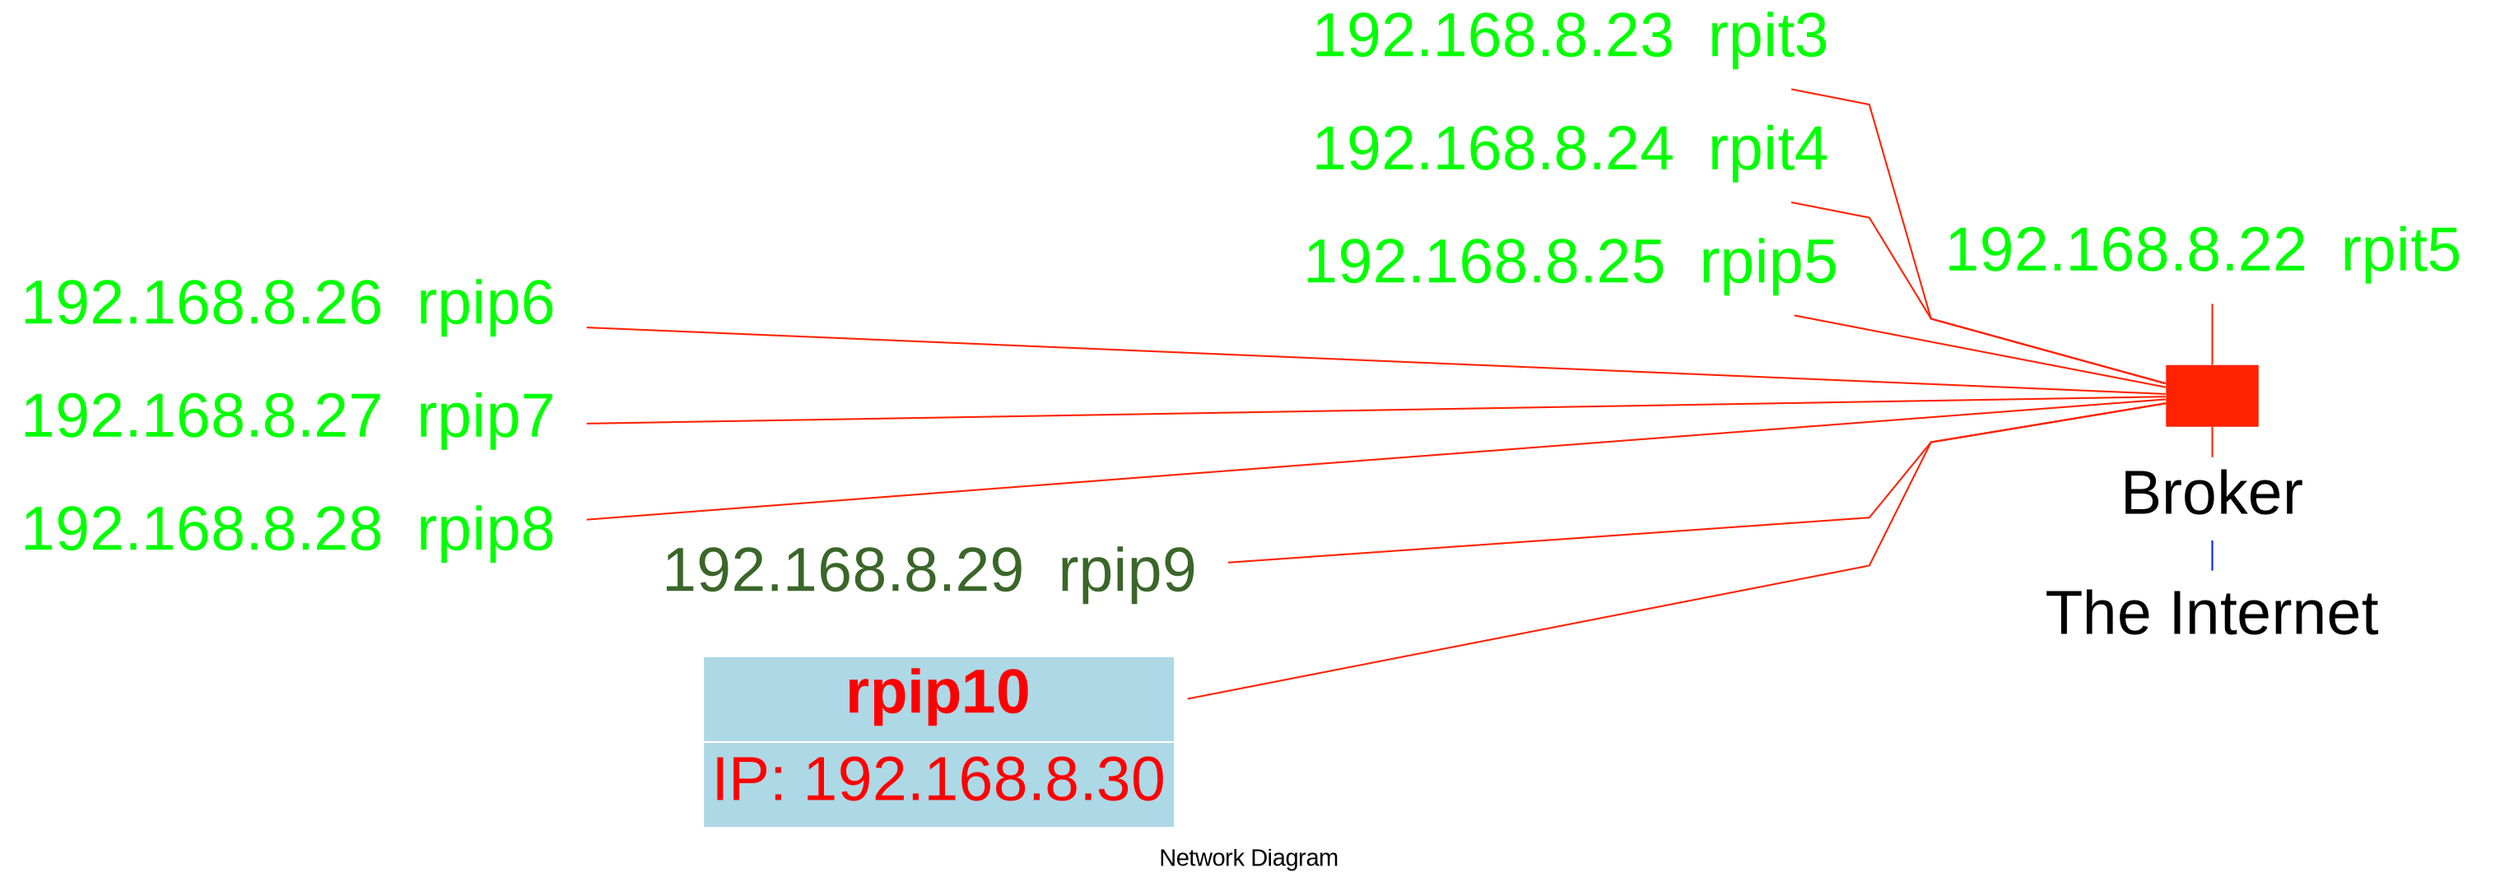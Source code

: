 # -*- graphviz-dot -*-


graph demotopo {


  label="Network Diagram";
  fontname="Arial";
  rankdir=LR;

  node [
    shape=box,
    fontname="Arial",
    fontsize=36,
    style=filled,
    color="#d3edea"
  ];
  splines="compound"
  sep=0.1

  rpit5  [ label="192.168.8.22  rpit5 " shape=box image="img/rpibp.svg" fontcolor=green labelloc=t color="#ffffff"];
  rpit3  [ label="192.168.8.23  rpit3 " shape=box image="img/rpibp.svg" fontcolor=green labelloc=t color="#ffffff"];
  rpit4  [ label="192.168.8.24  rpit4 " shape=box image="img/rpibp.svg" fontcolor=green labelloc=t color="#ffffff"];
  rpip5  [ label="192.168.8.25  rpip5 " shape=box image="img/rpibp.svg" fontcolor=green labelloc=t color="#ffffff"];
  rpip6  [ label="192.168.8.26  rpip6 " shape=box image="img/rpibp.svg" fontcolor=green labelloc=t color="#ffffff"];
  rpip7  [ label="192.168.8.27  rpip7 " shape=box image="img/rpibp.svg" fontcolor=green labelloc=t color="#ffffff"];
  rpip8  [ label="192.168.8.28  rpip8 " shape=box image="img/rpibp.svg" fontcolor=green labelloc=t color="#ffffff"];
  rpip9  [ label="192.168.8.29  rpip9 " shape=box image="img/rpibp.svg" fontcolor="#3a6629" labelloc=t color="#ffffff"];

  rpip10 [ label=<
          <table border="0" cellborder="1" cellspacing="0" cellpadding="4">
          <tr><td bgcolor="lightblue"><b>rpip10</b></td></tr>
          <tr><td bgcolor="lightblue" align="left">IP: 192.168.8.30</td></tr>
          </table>
          > shape=box image="img/rpibp.svg" fontcolor=red labelloc=t color="#ffffff"];



  network [ label="" shape=none color="#ff2200" ];

  server [ label="Broker" shape=box image="img/servers.png" labelloc=c color="#ffffff" ];

  cloud [ label="The Internet" shape=none, image="img/cloud.png" labelloc=b color="#ffffff"]


  {
	  rank = same;
	  rpit5;
	  server;
	  network;
	  cloud;
  }

  rpit5 -- network    [color="#ff2200" minlen=2];

  server -- cloud    [color="#0022ff"];
  network -- server  [color="#ff2200"];


  {
	  rank = same;
	  rpit3;
	  rpit4;
	  rpip5;
  }

  {
	  rank = same;
	  rpip6;
	  rpip7;
	  rpip8;
  }

  {
	  rank = same;
	  rpip9;
	  rpip10;
  }

  rpit3               -- network  [color="#ff2200"];
  rpit4               -- network  [color="#ff2200"];
  rpip5               -- network  [color="#ff2200"];
  rpip6               -- network  [color="#ff2200"];

  rpip7               -- network [color="#ff2200" minlen=3];
  rpip8               -- network [color="#ff2200"];
  rpip9               -- network [color="#ff2200"];
  rpip10              -- network [color="#ff2200" minlen=2];

}
